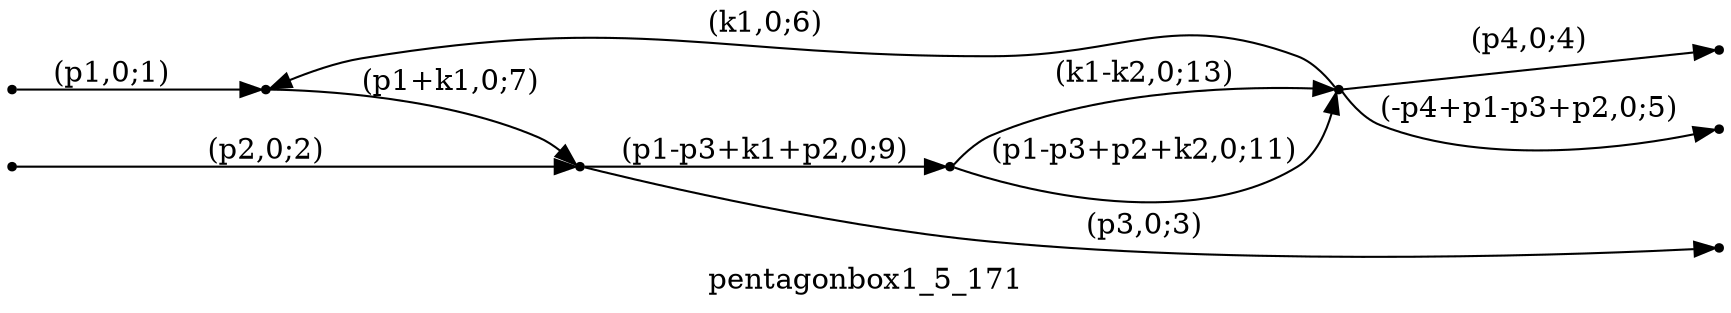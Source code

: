 digraph pentagonbox1_5_171 {
  label="pentagonbox1_5_171";
  rankdir="LR";
  subgraph edges {
    -1 -> 2 [label="(p1,0;1)"];
    -2 -> 3 [label="(p2,0;2)"];
    3 -> -3 [label="(p3,0;3)"];
    4 -> -4 [label="(p4,0;4)"];
    4 -> -5 [label="(-p4+p1-p3+p2,0;5)"];
    4 -> 2 [label="(k1,0;6)"];
    2 -> 3 [label="(p1+k1,0;7)"];
    3 -> 1 [label="(p1-p3+k1+p2,0;9)"];
    1 -> 4 [label="(p1-p3+p2+k2,0;11)"];
    1 -> 4 [label="(k1-k2,0;13)"];
  }
  subgraph incoming { rank="source"; -1; -2; }
  subgraph outgoing { rank="sink"; -3; -4; -5; }
-5 [shape=point];
-4 [shape=point];
-3 [shape=point];
-2 [shape=point];
-1 [shape=point];
1 [shape=point];
2 [shape=point];
3 [shape=point];
4 [shape=point];
}

